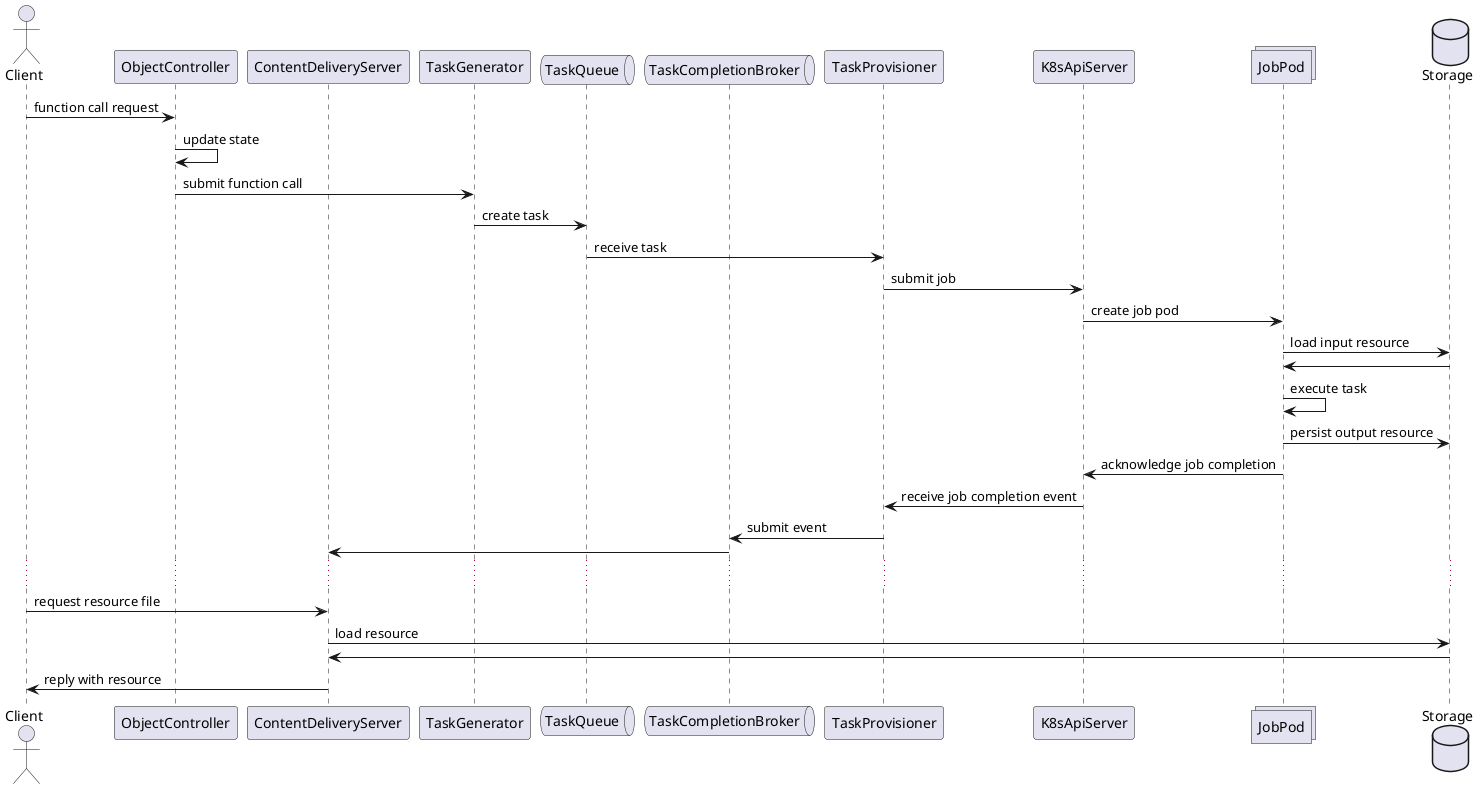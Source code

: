 @startuml
'https://plantuml.com/sequence-diagram

actor Client
participant ObjectController
participant ContentDeliveryServer
participant TaskGenerator
queue TaskQueue
queue TaskCompletionBroker
participant TaskProvisioner
participant K8sApiServer
collections JobPod
database Storage

Client -> ObjectController: function call request
ObjectController -> ObjectController: update state
ObjectController -> TaskGenerator: submit function call
TaskGenerator -> TaskQueue: create task
TaskQueue -> TaskProvisioner: receive task
TaskProvisioner -> K8sApiServer: submit job
K8sApiServer -> JobPod: create job pod
JobPod -> Storage: load input resource
Storage -> JobPod
JobPod -> JobPod: execute task
JobPod -> Storage: persist output resource
JobPod -> K8sApiServer: acknowledge job completion
K8sApiServer -> TaskProvisioner: receive job completion event
TaskProvisioner -> TaskCompletionBroker: submit event
TaskCompletionBroker -> ContentDeliveryServer:
...
Client -> ContentDeliveryServer: request resource file
ContentDeliveryServer -> Storage: load resource
Storage -> ContentDeliveryServer:
ContentDeliveryServer -> Client: reply with resource
@enduml
